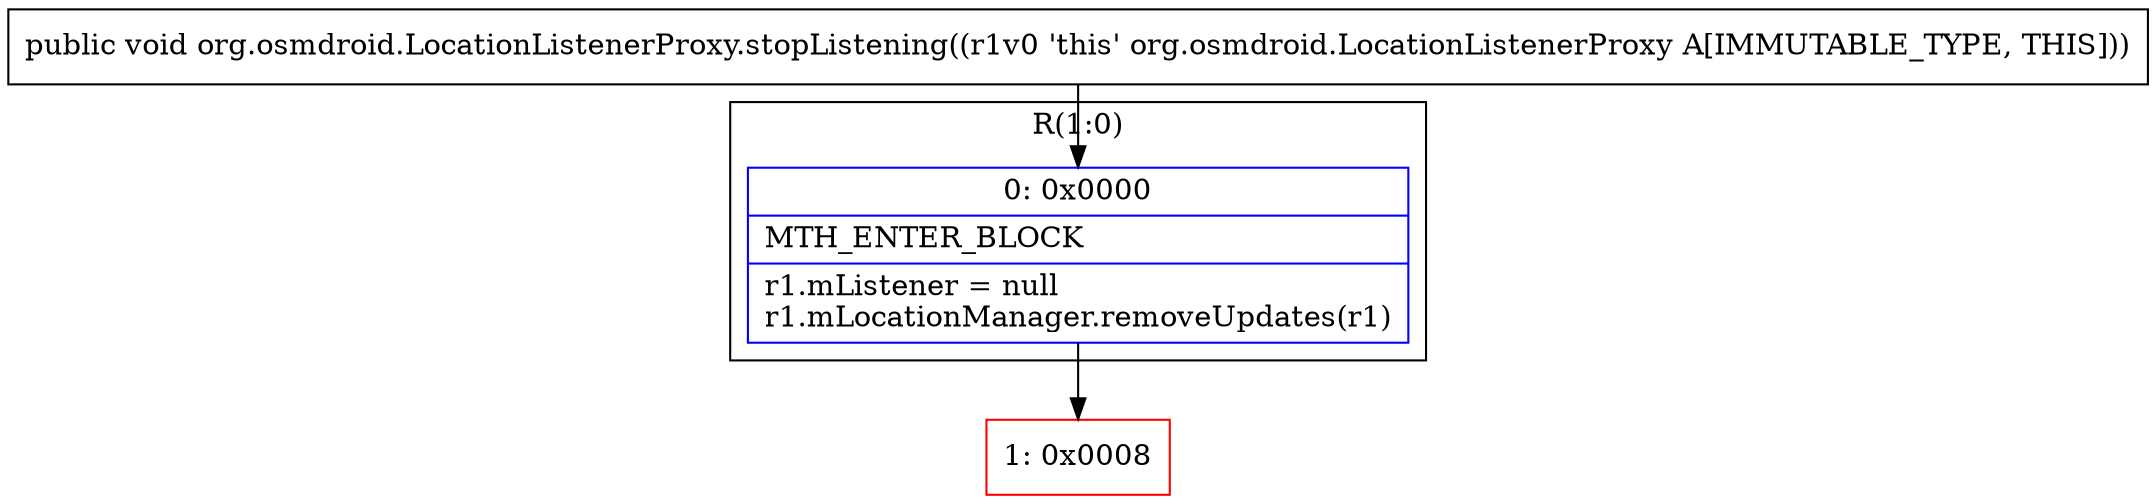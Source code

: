 digraph "CFG fororg.osmdroid.LocationListenerProxy.stopListening()V" {
subgraph cluster_Region_1717278994 {
label = "R(1:0)";
node [shape=record,color=blue];
Node_0 [shape=record,label="{0\:\ 0x0000|MTH_ENTER_BLOCK\l|r1.mListener = null\lr1.mLocationManager.removeUpdates(r1)\l}"];
}
Node_1 [shape=record,color=red,label="{1\:\ 0x0008}"];
MethodNode[shape=record,label="{public void org.osmdroid.LocationListenerProxy.stopListening((r1v0 'this' org.osmdroid.LocationListenerProxy A[IMMUTABLE_TYPE, THIS])) }"];
MethodNode -> Node_0;
Node_0 -> Node_1;
}

